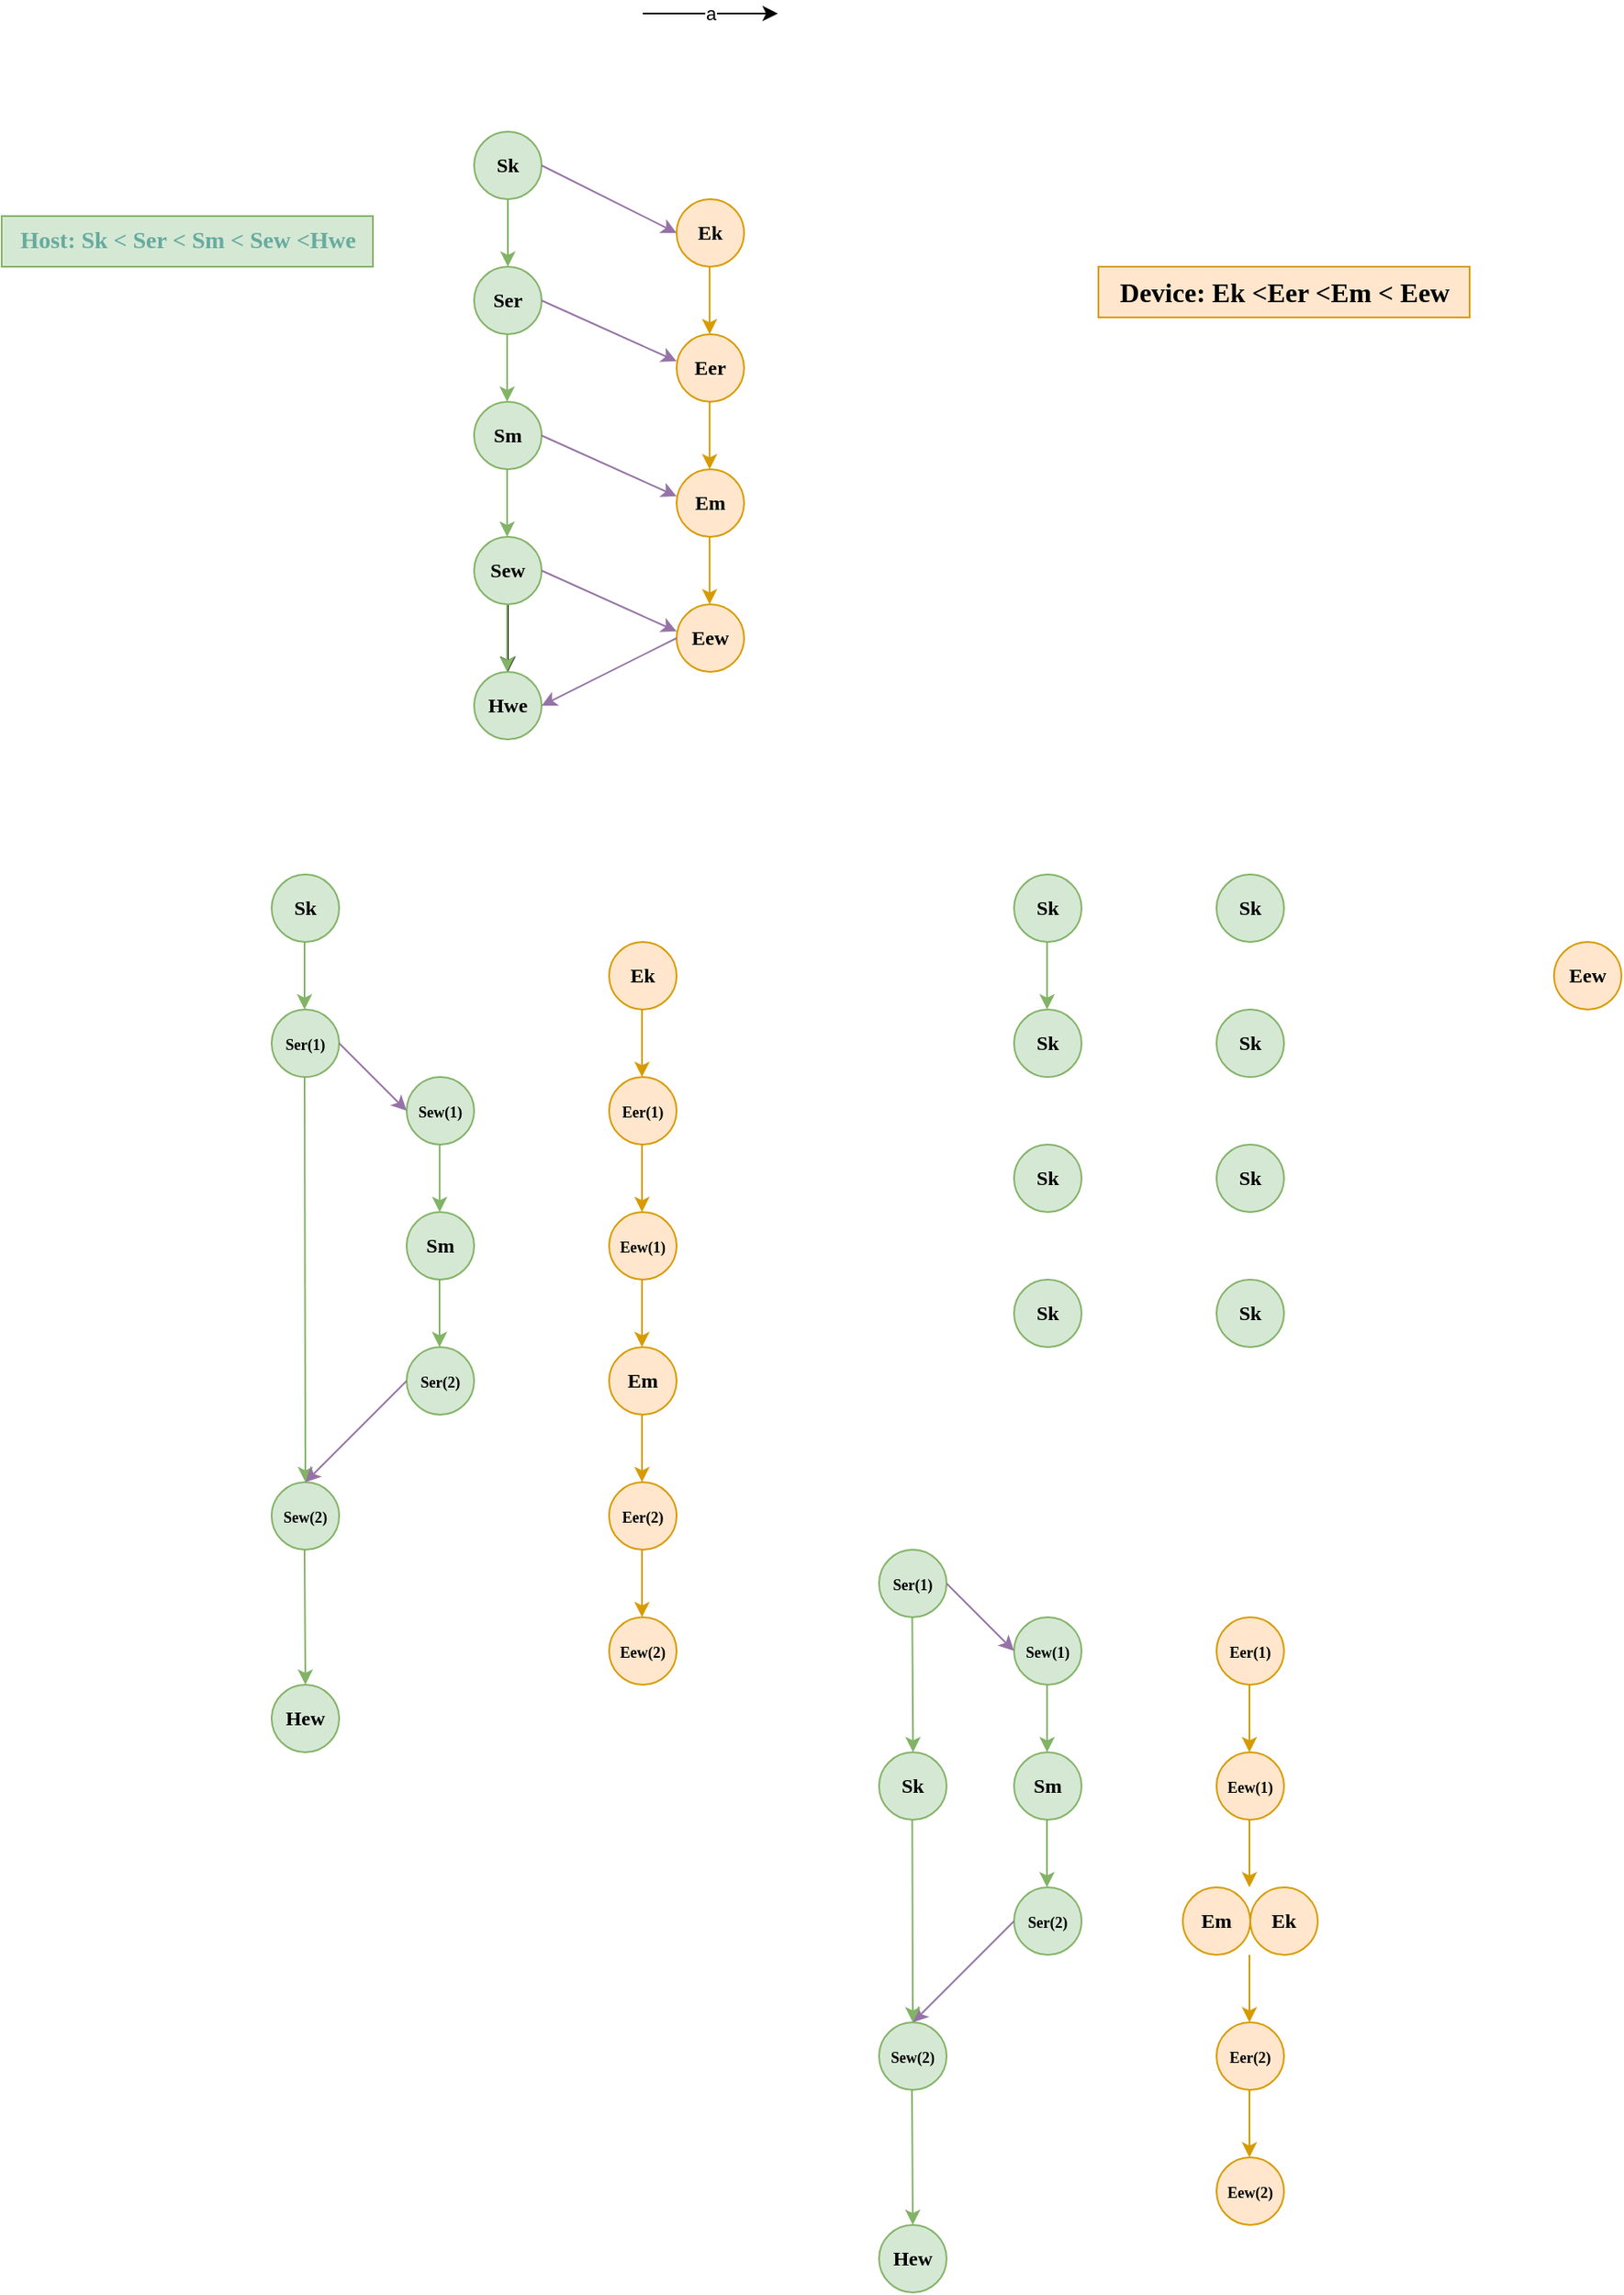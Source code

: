 <mxfile version="22.0.8" type="github">
  <diagram name="Page-1" id="NO5K5PXYTfTmIQMCAPjk">
    <mxGraphModel dx="1077" dy="602" grid="1" gridSize="10" guides="1" tooltips="1" connect="1" arrows="1" fold="1" page="1" pageScale="1" pageWidth="850" pageHeight="1100" math="0" shadow="0">
      <root>
        <mxCell id="0" />
        <mxCell id="1" parent="0" />
        <mxCell id="29IbvjfPDuAIs4MbvkhC-1" value="Sk" style="ellipse;whiteSpace=wrap;html=1;aspect=fixed;fillColor=#d5e8d4;strokeColor=#82b366;fontStyle=1;fontFamily=Verdana;" parent="1" vertex="1">
          <mxGeometry x="320" y="320" width="40" height="40" as="geometry" />
        </mxCell>
        <mxCell id="29IbvjfPDuAIs4MbvkhC-48" value="" style="edgeStyle=orthogonalEdgeStyle;rounded=0;orthogonalLoop=1;jettySize=auto;html=1;" parent="1" source="29IbvjfPDuAIs4MbvkhC-5" target="29IbvjfPDuAIs4MbvkhC-9" edge="1">
          <mxGeometry relative="1" as="geometry" />
        </mxCell>
        <mxCell id="29IbvjfPDuAIs4MbvkhC-5" value="Sew" style="ellipse;whiteSpace=wrap;html=1;aspect=fixed;fillColor=#d5e8d4;strokeColor=#82b366;fontStyle=1;fontFamily=Verdana;" parent="1" vertex="1">
          <mxGeometry x="320" y="560" width="40" height="40" as="geometry" />
        </mxCell>
        <mxCell id="29IbvjfPDuAIs4MbvkhC-6" value="Sm" style="ellipse;whiteSpace=wrap;html=1;aspect=fixed;fillColor=#d5e8d4;strokeColor=#82b366;fontStyle=1;fontFamily=Verdana;" parent="1" vertex="1">
          <mxGeometry x="320" y="480" width="40" height="40" as="geometry" />
        </mxCell>
        <mxCell id="29IbvjfPDuAIs4MbvkhC-7" value="Ser" style="ellipse;whiteSpace=wrap;html=1;aspect=fixed;fillColor=#d5e8d4;strokeColor=#82b366;fontStyle=1;fontFamily=Verdana;" parent="1" vertex="1">
          <mxGeometry x="320" y="400" width="40" height="40" as="geometry" />
        </mxCell>
        <mxCell id="29IbvjfPDuAIs4MbvkhC-8" value="Ek" style="ellipse;whiteSpace=wrap;html=1;aspect=fixed;fillColor=#ffe6cc;strokeColor=#d79b00;fontStyle=1;fontFamily=Verdana;" parent="1" vertex="1">
          <mxGeometry x="440" y="360" width="40" height="40" as="geometry" />
        </mxCell>
        <mxCell id="29IbvjfPDuAIs4MbvkhC-9" value="Hwe" style="ellipse;whiteSpace=wrap;html=1;aspect=fixed;fillColor=#d5e8d4;strokeColor=#82b366;fontStyle=1;fontFamily=Verdana;" parent="1" vertex="1">
          <mxGeometry x="320" y="640" width="40" height="40" as="geometry" />
        </mxCell>
        <mxCell id="29IbvjfPDuAIs4MbvkhC-10" value="Eew" style="ellipse;whiteSpace=wrap;html=1;aspect=fixed;fillColor=#ffe6cc;strokeColor=#d79b00;fontStyle=1;fontFamily=Verdana;" parent="1" vertex="1">
          <mxGeometry x="440" y="600" width="40" height="40" as="geometry" />
        </mxCell>
        <mxCell id="29IbvjfPDuAIs4MbvkhC-11" value="Em" style="ellipse;whiteSpace=wrap;html=1;aspect=fixed;fillColor=#ffe6cc;strokeColor=#d79b00;fontStyle=1;fontFamily=Verdana;" parent="1" vertex="1">
          <mxGeometry x="440" y="520" width="40" height="40" as="geometry" />
        </mxCell>
        <mxCell id="29IbvjfPDuAIs4MbvkhC-12" value="Eer" style="ellipse;whiteSpace=wrap;html=1;aspect=fixed;fillColor=#ffe6cc;strokeColor=#d79b00;fontStyle=1;fontFamily=Verdana;" parent="1" vertex="1">
          <mxGeometry x="440" y="440" width="40" height="40" as="geometry" />
        </mxCell>
        <mxCell id="29IbvjfPDuAIs4MbvkhC-17" value="" style="endArrow=classic;html=1;rounded=0;exitX=0.5;exitY=1;exitDx=0;exitDy=0;entryX=0.5;entryY=0;entryDx=0;entryDy=0;fillColor=#d5e8d4;strokeColor=#82b366;fontStyle=1;fontFamily=Verdana;fontColor=#5C61FF;" parent="1" source="29IbvjfPDuAIs4MbvkhC-1" target="29IbvjfPDuAIs4MbvkhC-7" edge="1">
          <mxGeometry width="50" height="50" relative="1" as="geometry">
            <mxPoint x="240" y="640" as="sourcePoint" />
            <mxPoint x="290" y="590" as="targetPoint" />
          </mxGeometry>
        </mxCell>
        <mxCell id="29IbvjfPDuAIs4MbvkhC-18" value="" style="endArrow=classic;html=1;rounded=0;exitX=0.5;exitY=1;exitDx=0;exitDy=0;entryX=0.5;entryY=0;entryDx=0;entryDy=0;fillColor=#d5e8d4;strokeColor=#82b366;fontStyle=1;fontFamily=Verdana;fontColor=#5C61FF;" parent="1" edge="1">
          <mxGeometry width="50" height="50" relative="1" as="geometry">
            <mxPoint x="339.58" y="440" as="sourcePoint" />
            <mxPoint x="339.58" y="480" as="targetPoint" />
          </mxGeometry>
        </mxCell>
        <mxCell id="29IbvjfPDuAIs4MbvkhC-19" value="" style="endArrow=classic;html=1;rounded=0;exitX=0.5;exitY=1;exitDx=0;exitDy=0;entryX=0.5;entryY=0;entryDx=0;entryDy=0;fillColor=#d5e8d4;strokeColor=#82b366;fontStyle=1;fontFamily=Verdana;fontColor=#5C61FF;" parent="1" edge="1">
          <mxGeometry width="50" height="50" relative="1" as="geometry">
            <mxPoint x="339.58" y="520" as="sourcePoint" />
            <mxPoint x="339.58" y="560" as="targetPoint" />
          </mxGeometry>
        </mxCell>
        <mxCell id="29IbvjfPDuAIs4MbvkhC-20" value="" style="endArrow=classic;html=1;rounded=0;exitX=0.5;exitY=1;exitDx=0;exitDy=0;entryX=0.5;entryY=0;entryDx=0;entryDy=0;fillColor=#d5e8d4;strokeColor=#82b366;fontStyle=1;fontFamily=Verdana;fontColor=#5C61FF;" parent="1" edge="1">
          <mxGeometry width="50" height="50" relative="1" as="geometry">
            <mxPoint x="339.58" y="600" as="sourcePoint" />
            <mxPoint x="339.58" y="640" as="targetPoint" />
          </mxGeometry>
        </mxCell>
        <mxCell id="29IbvjfPDuAIs4MbvkhC-21" value="" style="endArrow=classic;html=1;rounded=0;exitX=0.5;exitY=1;exitDx=0;exitDy=0;entryX=0.5;entryY=0;entryDx=0;entryDy=0;fillColor=#ffe6cc;strokeColor=#d79b00;fontStyle=1;fontFamily=Verdana;fontColor=#5C61FF;" parent="1" edge="1">
          <mxGeometry width="50" height="50" relative="1" as="geometry">
            <mxPoint x="459.58" y="400" as="sourcePoint" />
            <mxPoint x="459.58" y="440" as="targetPoint" />
          </mxGeometry>
        </mxCell>
        <mxCell id="29IbvjfPDuAIs4MbvkhC-22" value="" style="endArrow=classic;html=1;rounded=0;exitX=0.5;exitY=1;exitDx=0;exitDy=0;entryX=0.5;entryY=0;entryDx=0;entryDy=0;fillColor=#ffe6cc;strokeColor=#d79b00;fontStyle=1;fontFamily=Verdana;fontColor=#5C61FF;" parent="1" edge="1">
          <mxGeometry width="50" height="50" relative="1" as="geometry">
            <mxPoint x="459.58" y="480" as="sourcePoint" />
            <mxPoint x="459.58" y="520" as="targetPoint" />
          </mxGeometry>
        </mxCell>
        <mxCell id="29IbvjfPDuAIs4MbvkhC-23" value="" style="endArrow=classic;html=1;rounded=0;exitX=0.5;exitY=1;exitDx=0;exitDy=0;entryX=0.5;entryY=0;entryDx=0;entryDy=0;fillColor=#ffe6cc;strokeColor=#d79b00;fontStyle=1;fontFamily=Verdana;fontColor=#5C61FF;" parent="1" edge="1">
          <mxGeometry width="50" height="50" relative="1" as="geometry">
            <mxPoint x="459.58" y="560" as="sourcePoint" />
            <mxPoint x="459.58" y="600" as="targetPoint" />
          </mxGeometry>
        </mxCell>
        <mxCell id="29IbvjfPDuAIs4MbvkhC-27" value="" style="endArrow=classic;html=1;rounded=0;exitX=1;exitY=0.5;exitDx=0;exitDy=0;entryX=0;entryY=0.5;entryDx=0;entryDy=0;fillColor=#e1d5e7;strokeColor=#9673A6;" parent="1" source="29IbvjfPDuAIs4MbvkhC-1" target="29IbvjfPDuAIs4MbvkhC-8" edge="1">
          <mxGeometry width="50" height="50" relative="1" as="geometry">
            <mxPoint x="240" y="640" as="sourcePoint" />
            <mxPoint x="290" y="590" as="targetPoint" />
          </mxGeometry>
        </mxCell>
        <mxCell id="29IbvjfPDuAIs4MbvkhC-28" value="" style="endArrow=classic;html=1;rounded=0;exitX=1;exitY=0.5;exitDx=0;exitDy=0;entryX=0;entryY=0.5;entryDx=0;entryDy=0;fillColor=#e1d5e7;strokeColor=#9673A6;" parent="1" source="29IbvjfPDuAIs4MbvkhC-7" edge="1">
          <mxGeometry width="50" height="50" relative="1" as="geometry">
            <mxPoint x="354" y="430" as="sourcePoint" />
            <mxPoint x="440" y="456" as="targetPoint" />
          </mxGeometry>
        </mxCell>
        <mxCell id="29IbvjfPDuAIs4MbvkhC-29" value="" style="endArrow=classic;html=1;rounded=0;exitX=1;exitY=0.5;exitDx=0;exitDy=0;entryX=0;entryY=0.5;entryDx=0;entryDy=0;fillColor=#e1d5e7;strokeColor=#9673A6;" parent="1" edge="1">
          <mxGeometry width="50" height="50" relative="1" as="geometry">
            <mxPoint x="360" y="500" as="sourcePoint" />
            <mxPoint x="440" y="536" as="targetPoint" />
          </mxGeometry>
        </mxCell>
        <mxCell id="29IbvjfPDuAIs4MbvkhC-30" value="" style="endArrow=classic;html=1;rounded=0;exitX=1;exitY=0.5;exitDx=0;exitDy=0;entryX=0;entryY=0.5;entryDx=0;entryDy=0;fillColor=#e1d5e7;strokeColor=#9673A6;" parent="1" edge="1">
          <mxGeometry width="50" height="50" relative="1" as="geometry">
            <mxPoint x="360" y="580" as="sourcePoint" />
            <mxPoint x="440" y="616" as="targetPoint" />
          </mxGeometry>
        </mxCell>
        <mxCell id="29IbvjfPDuAIs4MbvkhC-32" value="" style="endArrow=classic;html=1;rounded=0;exitX=0;exitY=0.5;exitDx=0;exitDy=0;entryX=1;entryY=0.5;entryDx=0;entryDy=0;fillColor=#e1d5e7;strokeColor=#9673A6;" parent="1" source="29IbvjfPDuAIs4MbvkhC-10" target="29IbvjfPDuAIs4MbvkhC-9" edge="1">
          <mxGeometry width="50" height="50" relative="1" as="geometry">
            <mxPoint x="370" y="590" as="sourcePoint" />
            <mxPoint x="450" y="626" as="targetPoint" />
          </mxGeometry>
        </mxCell>
        <mxCell id="29IbvjfPDuAIs4MbvkhC-33" value="&lt;b&gt;&lt;font face=&quot;Verdana&quot;&gt;&lt;font color=&quot;#67ab9f&quot; style=&quot;font-size: 14px;&quot;&gt;Host: Sk &amp;lt; Ser &amp;lt; Sm &amp;lt; Sew &amp;lt;Hwe&lt;/font&gt;&lt;br&gt;&lt;/font&gt;&lt;/b&gt;" style="text;html=1;align=center;verticalAlign=middle;resizable=0;points=[];autosize=1;strokeColor=#82b366;fillColor=#d5e8d4;" parent="1" vertex="1">
          <mxGeometry x="40" y="370" width="220" height="30" as="geometry" />
        </mxCell>
        <mxCell id="29IbvjfPDuAIs4MbvkhC-34" value="&lt;font face=&quot;Georgia&quot; style=&quot;font-size: 16px;&quot;&gt;Device: Ek &amp;lt;Eer &amp;lt;Em &amp;lt; Eew&lt;/font&gt;" style="text;html=1;align=center;verticalAlign=middle;resizable=0;points=[];autosize=1;strokeColor=#d79b00;fillColor=#ffe6cc;fontStyle=1" parent="1" vertex="1">
          <mxGeometry x="690" y="400" width="220" height="30" as="geometry" />
        </mxCell>
        <mxCell id="29IbvjfPDuAIs4MbvkhC-41" value="Sm" style="ellipse;whiteSpace=wrap;html=1;aspect=fixed;fillColor=#d5e8d4;strokeColor=#82b366;fontStyle=1;fontFamily=Verdana;" parent="1" vertex="1">
          <mxGeometry x="280" y="960" width="40" height="40" as="geometry" />
        </mxCell>
        <mxCell id="29IbvjfPDuAIs4MbvkhC-42" value="Sk" style="ellipse;whiteSpace=wrap;html=1;aspect=fixed;fillColor=#d5e8d4;strokeColor=#82b366;fontStyle=1;fontFamily=Verdana;" parent="1" vertex="1">
          <mxGeometry x="200" y="760" width="40" height="40" as="geometry" />
        </mxCell>
        <mxCell id="29IbvjfPDuAIs4MbvkhC-45" value="&lt;font style=&quot;font-size: 9px;&quot;&gt;Sew(1)&lt;/font&gt;" style="ellipse;whiteSpace=wrap;html=1;aspect=fixed;fillColor=#d5e8d4;strokeColor=#82b366;fontStyle=1;fontFamily=Verdana;" parent="1" vertex="1">
          <mxGeometry x="280" y="880" width="40" height="40" as="geometry" />
        </mxCell>
        <mxCell id="29IbvjfPDuAIs4MbvkhC-46" value="&lt;font style=&quot;font-size: 9px;&quot;&gt;Sew(2)&lt;/font&gt;" style="ellipse;whiteSpace=wrap;html=1;aspect=fixed;fillColor=#d5e8d4;strokeColor=#82b366;fontStyle=1;fontFamily=Verdana;" parent="1" vertex="1">
          <mxGeometry x="200" y="1120" width="40" height="40" as="geometry" />
        </mxCell>
        <mxCell id="29IbvjfPDuAIs4MbvkhC-47" value="Hew" style="ellipse;whiteSpace=wrap;html=1;aspect=fixed;fillColor=#d5e8d4;strokeColor=#82b366;fontStyle=1;fontFamily=Verdana;" parent="1" vertex="1">
          <mxGeometry x="200" y="1240" width="40" height="40" as="geometry" />
        </mxCell>
        <mxCell id="29IbvjfPDuAIs4MbvkhC-50" value="" style="endArrow=classic;html=1;rounded=0;exitX=0.5;exitY=1;exitDx=0;exitDy=0;entryX=0.5;entryY=0;entryDx=0;entryDy=0;fillColor=#d5e8d4;strokeColor=#82b366;fontStyle=1;fontFamily=Verdana;fontColor=#5C61FF;" parent="1" edge="1" target="29IbvjfPDuAIs4MbvkhC-46">
          <mxGeometry width="50" height="50" relative="1" as="geometry">
            <mxPoint x="219.5" y="870" as="sourcePoint" />
            <mxPoint x="219.5" y="910" as="targetPoint" />
          </mxGeometry>
        </mxCell>
        <mxCell id="29IbvjfPDuAIs4MbvkhC-51" value="" style="endArrow=classic;html=1;rounded=0;exitX=0.5;exitY=1;exitDx=0;exitDy=0;entryX=0.5;entryY=0;entryDx=0;entryDy=0;fillColor=#d5e8d4;strokeColor=#82b366;fontStyle=1;fontFamily=Verdana;fontColor=#5C61FF;" parent="1" edge="1">
          <mxGeometry width="50" height="50" relative="1" as="geometry">
            <mxPoint x="299.58" y="920" as="sourcePoint" />
            <mxPoint x="299.58" y="960" as="targetPoint" />
          </mxGeometry>
        </mxCell>
        <mxCell id="29IbvjfPDuAIs4MbvkhC-57" value="&lt;font style=&quot;font-size: 9px;&quot;&gt;Eew(2)&lt;/font&gt;" style="ellipse;whiteSpace=wrap;html=1;aspect=fixed;fillColor=#ffe6cc;strokeColor=#d79b00;fontStyle=1;fontFamily=Verdana;" parent="1" vertex="1">
          <mxGeometry x="400" y="1200" width="40" height="40" as="geometry" />
        </mxCell>
        <mxCell id="29IbvjfPDuAIs4MbvkhC-58" value="&lt;font style=&quot;font-size: 9px;&quot;&gt;Eer(2)&lt;/font&gt;" style="ellipse;whiteSpace=wrap;html=1;aspect=fixed;fillColor=#ffe6cc;strokeColor=#d79b00;fontStyle=1;fontFamily=Verdana;" parent="1" vertex="1">
          <mxGeometry x="400" y="1120" width="40" height="40" as="geometry" />
        </mxCell>
        <mxCell id="29IbvjfPDuAIs4MbvkhC-59" value="Em" style="ellipse;whiteSpace=wrap;html=1;aspect=fixed;fillColor=#ffe6cc;strokeColor=#d79b00;fontStyle=1;fontFamily=Verdana;" parent="1" vertex="1">
          <mxGeometry x="400" y="1040" width="40" height="40" as="geometry" />
        </mxCell>
        <mxCell id="29IbvjfPDuAIs4MbvkhC-60" value="&lt;font style=&quot;font-size: 9px;&quot;&gt;Eew(1)&lt;/font&gt;" style="ellipse;whiteSpace=wrap;html=1;aspect=fixed;fillColor=#ffe6cc;strokeColor=#d79b00;fontStyle=1;fontFamily=Verdana;" parent="1" vertex="1">
          <mxGeometry x="400" y="960" width="40" height="40" as="geometry" />
        </mxCell>
        <mxCell id="29IbvjfPDuAIs4MbvkhC-74" value="Sk" style="ellipse;whiteSpace=wrap;html=1;aspect=fixed;fillColor=#d5e8d4;strokeColor=#82b366;fontStyle=1;fontFamily=Verdana;" parent="1" vertex="1">
          <mxGeometry x="640" y="760" width="40" height="40" as="geometry" />
        </mxCell>
        <mxCell id="29IbvjfPDuAIs4MbvkhC-75" value="Sk" style="ellipse;whiteSpace=wrap;html=1;aspect=fixed;fillColor=#d5e8d4;strokeColor=#82b366;fontStyle=1;fontFamily=Verdana;" parent="1" vertex="1">
          <mxGeometry x="640" y="840" width="40" height="40" as="geometry" />
        </mxCell>
        <mxCell id="29IbvjfPDuAIs4MbvkhC-76" value="" style="endArrow=classic;html=1;rounded=0;exitX=0.5;exitY=1;exitDx=0;exitDy=0;entryX=0.5;entryY=0;entryDx=0;entryDy=0;fillColor=#d5e8d4;strokeColor=#82b366;fontStyle=1;fontFamily=Verdana;fontColor=#5C61FF;" parent="1" edge="1">
          <mxGeometry width="50" height="50" relative="1" as="geometry">
            <mxPoint x="659.58" y="800" as="sourcePoint" />
            <mxPoint x="659.58" y="840" as="targetPoint" />
          </mxGeometry>
        </mxCell>
        <mxCell id="29IbvjfPDuAIs4MbvkhC-77" value="Sk" style="ellipse;whiteSpace=wrap;html=1;aspect=fixed;fillColor=#d5e8d4;strokeColor=#82b366;fontStyle=1;fontFamily=Verdana;" parent="1" vertex="1">
          <mxGeometry x="760" y="840" width="40" height="40" as="geometry" />
        </mxCell>
        <mxCell id="29IbvjfPDuAIs4MbvkhC-78" value="Sk" style="ellipse;whiteSpace=wrap;html=1;aspect=fixed;fillColor=#d5e8d4;strokeColor=#82b366;fontStyle=1;fontFamily=Verdana;" parent="1" vertex="1">
          <mxGeometry x="760" y="760" width="40" height="40" as="geometry" />
        </mxCell>
        <mxCell id="29IbvjfPDuAIs4MbvkhC-79" value="Sk" style="ellipse;whiteSpace=wrap;html=1;aspect=fixed;fillColor=#d5e8d4;strokeColor=#82b366;fontStyle=1;fontFamily=Verdana;" parent="1" vertex="1">
          <mxGeometry x="640" y="1000" width="40" height="40" as="geometry" />
        </mxCell>
        <mxCell id="29IbvjfPDuAIs4MbvkhC-80" value="Sk" style="ellipse;whiteSpace=wrap;html=1;aspect=fixed;fillColor=#d5e8d4;strokeColor=#82b366;fontStyle=1;fontFamily=Verdana;" parent="1" vertex="1">
          <mxGeometry x="640" y="920" width="40" height="40" as="geometry" />
        </mxCell>
        <mxCell id="29IbvjfPDuAIs4MbvkhC-81" value="Sk" style="ellipse;whiteSpace=wrap;html=1;aspect=fixed;fillColor=#d5e8d4;strokeColor=#82b366;fontStyle=1;fontFamily=Verdana;" parent="1" vertex="1">
          <mxGeometry x="760" y="1000" width="40" height="40" as="geometry" />
        </mxCell>
        <mxCell id="29IbvjfPDuAIs4MbvkhC-82" value="Sk" style="ellipse;whiteSpace=wrap;html=1;aspect=fixed;fillColor=#d5e8d4;strokeColor=#82b366;fontStyle=1;fontFamily=Verdana;" parent="1" vertex="1">
          <mxGeometry x="760" y="920" width="40" height="40" as="geometry" />
        </mxCell>
        <mxCell id="29IbvjfPDuAIs4MbvkhC-83" value="Eew" style="ellipse;whiteSpace=wrap;html=1;aspect=fixed;fillColor=#ffe6cc;strokeColor=#d79b00;fontStyle=1;fontFamily=Verdana;" parent="1" vertex="1">
          <mxGeometry x="960" y="800" width="40" height="40" as="geometry" />
        </mxCell>
        <mxCell id="ITOHbEJTV2kGXcFrUKWD-1" value="a" style="edgeStyle=none;orthogonalLoop=1;jettySize=auto;html=1;rounded=0;" edge="1" parent="1">
          <mxGeometry width="80" relative="1" as="geometry">
            <mxPoint x="420" y="250" as="sourcePoint" />
            <mxPoint x="500" y="250" as="targetPoint" />
            <Array as="points" />
          </mxGeometry>
        </mxCell>
        <mxCell id="ITOHbEJTV2kGXcFrUKWD-2" value="&lt;font style=&quot;font-size: 9px;&quot;&gt;Ser(1)&lt;/font&gt;" style="ellipse;whiteSpace=wrap;html=1;aspect=fixed;fillColor=#d5e8d4;strokeColor=#82b366;fontStyle=1;fontFamily=Verdana;" vertex="1" parent="1">
          <mxGeometry x="200" y="840" width="40" height="40" as="geometry" />
        </mxCell>
        <mxCell id="ITOHbEJTV2kGXcFrUKWD-3" value="&lt;font style=&quot;font-size: 9px;&quot;&gt;Ser(2)&lt;/font&gt;" style="ellipse;whiteSpace=wrap;html=1;aspect=fixed;fillColor=#d5e8d4;strokeColor=#82b366;fontStyle=1;fontFamily=Verdana;" vertex="1" parent="1">
          <mxGeometry x="280" y="1040" width="40" height="40" as="geometry" />
        </mxCell>
        <mxCell id="ITOHbEJTV2kGXcFrUKWD-4" value="" style="endArrow=classic;html=1;rounded=0;exitX=0.5;exitY=1;exitDx=0;exitDy=0;entryX=0.5;entryY=0;entryDx=0;entryDy=0;fillColor=#d5e8d4;strokeColor=#82b366;fontStyle=1;fontFamily=Verdana;fontColor=#5C61FF;" edge="1" parent="1">
          <mxGeometry width="50" height="50" relative="1" as="geometry">
            <mxPoint x="219.5" y="800" as="sourcePoint" />
            <mxPoint x="219.5" y="840" as="targetPoint" />
          </mxGeometry>
        </mxCell>
        <mxCell id="ITOHbEJTV2kGXcFrUKWD-7" value="" style="endArrow=classic;html=1;rounded=0;exitX=0.5;exitY=1;exitDx=0;exitDy=0;entryX=0.5;entryY=0;entryDx=0;entryDy=0;fillColor=#d5e8d4;strokeColor=#82b366;fontStyle=1;fontFamily=Verdana;fontColor=#5C61FF;" edge="1" parent="1" target="29IbvjfPDuAIs4MbvkhC-47">
          <mxGeometry width="50" height="50" relative="1" as="geometry">
            <mxPoint x="219.5" y="1160" as="sourcePoint" />
            <mxPoint x="219.5" y="1200" as="targetPoint" />
          </mxGeometry>
        </mxCell>
        <mxCell id="ITOHbEJTV2kGXcFrUKWD-8" value="" style="endArrow=classic;html=1;rounded=0;exitX=0.5;exitY=1;exitDx=0;exitDy=0;entryX=0.5;entryY=0;entryDx=0;entryDy=0;fillColor=#d5e8d4;strokeColor=#82b366;fontStyle=1;fontFamily=Verdana;fontColor=#5C61FF;" edge="1" parent="1">
          <mxGeometry width="50" height="50" relative="1" as="geometry">
            <mxPoint x="299.5" y="1000" as="sourcePoint" />
            <mxPoint x="299.5" y="1040" as="targetPoint" />
          </mxGeometry>
        </mxCell>
        <mxCell id="ITOHbEJTV2kGXcFrUKWD-9" value="&lt;font style=&quot;font-size: 9px;&quot;&gt;Eer(1)&lt;/font&gt;" style="ellipse;whiteSpace=wrap;html=1;aspect=fixed;fillColor=#ffe6cc;strokeColor=#d79b00;fontStyle=1;fontFamily=Verdana;" vertex="1" parent="1">
          <mxGeometry x="400" y="880" width="40" height="40" as="geometry" />
        </mxCell>
        <mxCell id="ITOHbEJTV2kGXcFrUKWD-10" value="Ek" style="ellipse;whiteSpace=wrap;html=1;aspect=fixed;fillColor=#ffe6cc;strokeColor=#d79b00;fontStyle=1;fontFamily=Verdana;" vertex="1" parent="1">
          <mxGeometry x="400" y="800" width="40" height="40" as="geometry" />
        </mxCell>
        <mxCell id="ITOHbEJTV2kGXcFrUKWD-11" value="" style="endArrow=classic;html=1;rounded=0;exitX=1;exitY=0.5;exitDx=0;exitDy=0;entryX=0;entryY=0.5;entryDx=0;entryDy=0;fillColor=#e1d5e7;strokeColor=#9673A6;" edge="1" parent="1" target="29IbvjfPDuAIs4MbvkhC-45">
          <mxGeometry width="50" height="50" relative="1" as="geometry">
            <mxPoint x="240" y="860" as="sourcePoint" />
            <mxPoint x="320" y="896" as="targetPoint" />
          </mxGeometry>
        </mxCell>
        <mxCell id="ITOHbEJTV2kGXcFrUKWD-13" value="" style="endArrow=classic;html=1;rounded=0;exitX=0;exitY=0.5;exitDx=0;exitDy=0;entryX=0.5;entryY=0;entryDx=0;entryDy=0;fillColor=#e1d5e7;strokeColor=#9673A6;" edge="1" parent="1" source="ITOHbEJTV2kGXcFrUKWD-3" target="29IbvjfPDuAIs4MbvkhC-46">
          <mxGeometry width="50" height="50" relative="1" as="geometry">
            <mxPoint x="280" y="1080" as="sourcePoint" />
            <mxPoint x="320" y="1120" as="targetPoint" />
          </mxGeometry>
        </mxCell>
        <mxCell id="ITOHbEJTV2kGXcFrUKWD-14" value="" style="endArrow=classic;html=1;rounded=0;exitX=0.5;exitY=1;exitDx=0;exitDy=0;entryX=0.5;entryY=0;entryDx=0;entryDy=0;fillColor=#ffe6cc;strokeColor=#d79b00;fontStyle=1;fontFamily=Verdana;fontColor=#5C61FF;" edge="1" parent="1">
          <mxGeometry width="50" height="50" relative="1" as="geometry">
            <mxPoint x="419.5" y="840" as="sourcePoint" />
            <mxPoint x="419.5" y="880" as="targetPoint" />
          </mxGeometry>
        </mxCell>
        <mxCell id="ITOHbEJTV2kGXcFrUKWD-15" value="" style="endArrow=classic;html=1;rounded=0;exitX=0.5;exitY=1;exitDx=0;exitDy=0;entryX=0.5;entryY=0;entryDx=0;entryDy=0;fillColor=#ffe6cc;strokeColor=#d79b00;fontStyle=1;fontFamily=Verdana;fontColor=#5C61FF;" edge="1" parent="1">
          <mxGeometry width="50" height="50" relative="1" as="geometry">
            <mxPoint x="419.5" y="920" as="sourcePoint" />
            <mxPoint x="419.5" y="960" as="targetPoint" />
          </mxGeometry>
        </mxCell>
        <mxCell id="ITOHbEJTV2kGXcFrUKWD-16" value="" style="endArrow=classic;html=1;rounded=0;exitX=0.5;exitY=1;exitDx=0;exitDy=0;entryX=0.5;entryY=0;entryDx=0;entryDy=0;fillColor=#ffe6cc;strokeColor=#d79b00;fontStyle=1;fontFamily=Verdana;fontColor=#5C61FF;" edge="1" parent="1">
          <mxGeometry width="50" height="50" relative="1" as="geometry">
            <mxPoint x="419.5" y="1000" as="sourcePoint" />
            <mxPoint x="419.5" y="1040" as="targetPoint" />
          </mxGeometry>
        </mxCell>
        <mxCell id="ITOHbEJTV2kGXcFrUKWD-17" value="" style="endArrow=classic;html=1;rounded=0;exitX=0.5;exitY=1;exitDx=0;exitDy=0;entryX=0.5;entryY=0;entryDx=0;entryDy=0;fillColor=#ffe6cc;strokeColor=#d79b00;fontStyle=1;fontFamily=Verdana;fontColor=#5C61FF;" edge="1" parent="1">
          <mxGeometry width="50" height="50" relative="1" as="geometry">
            <mxPoint x="419.5" y="1080" as="sourcePoint" />
            <mxPoint x="419.5" y="1120" as="targetPoint" />
          </mxGeometry>
        </mxCell>
        <mxCell id="ITOHbEJTV2kGXcFrUKWD-18" value="" style="endArrow=classic;html=1;rounded=0;exitX=0.5;exitY=1;exitDx=0;exitDy=0;entryX=0.5;entryY=0;entryDx=0;entryDy=0;fillColor=#ffe6cc;strokeColor=#d79b00;fontStyle=1;fontFamily=Verdana;fontColor=#5C61FF;" edge="1" parent="1">
          <mxGeometry width="50" height="50" relative="1" as="geometry">
            <mxPoint x="419.5" y="1160" as="sourcePoint" />
            <mxPoint x="419.5" y="1200" as="targetPoint" />
          </mxGeometry>
        </mxCell>
        <mxCell id="ITOHbEJTV2kGXcFrUKWD-19" value="Sm" style="ellipse;whiteSpace=wrap;html=1;aspect=fixed;fillColor=#d5e8d4;strokeColor=#82b366;fontStyle=1;fontFamily=Verdana;" vertex="1" parent="1">
          <mxGeometry x="640" y="1280" width="40" height="40" as="geometry" />
        </mxCell>
        <mxCell id="ITOHbEJTV2kGXcFrUKWD-21" value="&lt;font style=&quot;font-size: 9px;&quot;&gt;Sew(1)&lt;/font&gt;" style="ellipse;whiteSpace=wrap;html=1;aspect=fixed;fillColor=#d5e8d4;strokeColor=#82b366;fontStyle=1;fontFamily=Verdana;" vertex="1" parent="1">
          <mxGeometry x="640" y="1200" width="40" height="40" as="geometry" />
        </mxCell>
        <mxCell id="ITOHbEJTV2kGXcFrUKWD-22" value="&lt;font style=&quot;font-size: 9px;&quot;&gt;Sew(2)&lt;/font&gt;" style="ellipse;whiteSpace=wrap;html=1;aspect=fixed;fillColor=#d5e8d4;strokeColor=#82b366;fontStyle=1;fontFamily=Verdana;" vertex="1" parent="1">
          <mxGeometry x="560" y="1440" width="40" height="40" as="geometry" />
        </mxCell>
        <mxCell id="ITOHbEJTV2kGXcFrUKWD-24" value="" style="endArrow=classic;html=1;rounded=0;exitX=0.5;exitY=1;exitDx=0;exitDy=0;entryX=0.5;entryY=0;entryDx=0;entryDy=0;fillColor=#d5e8d4;strokeColor=#82b366;fontStyle=1;fontFamily=Verdana;fontColor=#5C61FF;" edge="1" parent="1">
          <mxGeometry width="50" height="50" relative="1" as="geometry">
            <mxPoint x="659.58" y="1240" as="sourcePoint" />
            <mxPoint x="659.58" y="1280" as="targetPoint" />
          </mxGeometry>
        </mxCell>
        <mxCell id="ITOHbEJTV2kGXcFrUKWD-25" value="&lt;font style=&quot;font-size: 9px;&quot;&gt;Eew(2)&lt;/font&gt;" style="ellipse;whiteSpace=wrap;html=1;aspect=fixed;fillColor=#ffe6cc;strokeColor=#d79b00;fontStyle=1;fontFamily=Verdana;" vertex="1" parent="1">
          <mxGeometry x="760" y="1520" width="40" height="40" as="geometry" />
        </mxCell>
        <mxCell id="ITOHbEJTV2kGXcFrUKWD-26" value="&lt;font style=&quot;font-size: 9px;&quot;&gt;Eer(2)&lt;/font&gt;" style="ellipse;whiteSpace=wrap;html=1;aspect=fixed;fillColor=#ffe6cc;strokeColor=#d79b00;fontStyle=1;fontFamily=Verdana;" vertex="1" parent="1">
          <mxGeometry x="760" y="1440" width="40" height="40" as="geometry" />
        </mxCell>
        <mxCell id="ITOHbEJTV2kGXcFrUKWD-27" value="Em" style="ellipse;whiteSpace=wrap;html=1;aspect=fixed;fillColor=#ffe6cc;strokeColor=#d79b00;fontStyle=1;fontFamily=Verdana;" vertex="1" parent="1">
          <mxGeometry x="740" y="1360" width="40" height="40" as="geometry" />
        </mxCell>
        <mxCell id="ITOHbEJTV2kGXcFrUKWD-28" value="&lt;font style=&quot;font-size: 9px;&quot;&gt;Eew(1)&lt;/font&gt;" style="ellipse;whiteSpace=wrap;html=1;aspect=fixed;fillColor=#ffe6cc;strokeColor=#d79b00;fontStyle=1;fontFamily=Verdana;" vertex="1" parent="1">
          <mxGeometry x="760" y="1280" width="40" height="40" as="geometry" />
        </mxCell>
        <mxCell id="ITOHbEJTV2kGXcFrUKWD-29" value="&lt;font style=&quot;font-size: 9px;&quot;&gt;Ser(1)&lt;/font&gt;" style="ellipse;whiteSpace=wrap;html=1;aspect=fixed;fillColor=#d5e8d4;strokeColor=#82b366;fontStyle=1;fontFamily=Verdana;" vertex="1" parent="1">
          <mxGeometry x="560" y="1160" width="40" height="40" as="geometry" />
        </mxCell>
        <mxCell id="ITOHbEJTV2kGXcFrUKWD-30" value="&lt;font style=&quot;font-size: 9px;&quot;&gt;Ser(2)&lt;/font&gt;" style="ellipse;whiteSpace=wrap;html=1;aspect=fixed;fillColor=#d5e8d4;strokeColor=#82b366;fontStyle=1;fontFamily=Verdana;" vertex="1" parent="1">
          <mxGeometry x="640" y="1360" width="40" height="40" as="geometry" />
        </mxCell>
        <mxCell id="ITOHbEJTV2kGXcFrUKWD-32" value="" style="endArrow=classic;html=1;rounded=0;exitX=0.5;exitY=1;exitDx=0;exitDy=0;entryX=0.5;entryY=0;entryDx=0;entryDy=0;fillColor=#d5e8d4;strokeColor=#82b366;fontStyle=1;fontFamily=Verdana;fontColor=#5C61FF;" edge="1" parent="1">
          <mxGeometry width="50" height="50" relative="1" as="geometry">
            <mxPoint x="579.5" y="1480" as="sourcePoint" />
            <mxPoint x="580" y="1560" as="targetPoint" />
          </mxGeometry>
        </mxCell>
        <mxCell id="ITOHbEJTV2kGXcFrUKWD-33" value="" style="endArrow=classic;html=1;rounded=0;exitX=0.5;exitY=1;exitDx=0;exitDy=0;entryX=0.5;entryY=0;entryDx=0;entryDy=0;fillColor=#d5e8d4;strokeColor=#82b366;fontStyle=1;fontFamily=Verdana;fontColor=#5C61FF;" edge="1" parent="1">
          <mxGeometry width="50" height="50" relative="1" as="geometry">
            <mxPoint x="659.5" y="1320" as="sourcePoint" />
            <mxPoint x="659.5" y="1360" as="targetPoint" />
          </mxGeometry>
        </mxCell>
        <mxCell id="ITOHbEJTV2kGXcFrUKWD-34" value="&lt;font style=&quot;font-size: 9px;&quot;&gt;Eer(1)&lt;/font&gt;" style="ellipse;whiteSpace=wrap;html=1;aspect=fixed;fillColor=#ffe6cc;strokeColor=#d79b00;fontStyle=1;fontFamily=Verdana;" vertex="1" parent="1">
          <mxGeometry x="760" y="1200" width="40" height="40" as="geometry" />
        </mxCell>
        <mxCell id="ITOHbEJTV2kGXcFrUKWD-36" value="" style="endArrow=classic;html=1;rounded=0;exitX=1;exitY=0.5;exitDx=0;exitDy=0;entryX=0;entryY=0.5;entryDx=0;entryDy=0;fillColor=#e1d5e7;strokeColor=#9673A6;" edge="1" parent="1" target="ITOHbEJTV2kGXcFrUKWD-21">
          <mxGeometry width="50" height="50" relative="1" as="geometry">
            <mxPoint x="600" y="1180" as="sourcePoint" />
            <mxPoint x="680" y="1216" as="targetPoint" />
          </mxGeometry>
        </mxCell>
        <mxCell id="ITOHbEJTV2kGXcFrUKWD-37" value="" style="endArrow=classic;html=1;rounded=0;exitX=0;exitY=0.5;exitDx=0;exitDy=0;entryX=0.5;entryY=0;entryDx=0;entryDy=0;fillColor=#e1d5e7;strokeColor=#9673A6;" edge="1" parent="1" source="ITOHbEJTV2kGXcFrUKWD-30" target="ITOHbEJTV2kGXcFrUKWD-22">
          <mxGeometry width="50" height="50" relative="1" as="geometry">
            <mxPoint x="640" y="1400" as="sourcePoint" />
            <mxPoint x="680" y="1440" as="targetPoint" />
          </mxGeometry>
        </mxCell>
        <mxCell id="ITOHbEJTV2kGXcFrUKWD-39" value="" style="endArrow=classic;html=1;rounded=0;exitX=0.5;exitY=1;exitDx=0;exitDy=0;entryX=0.5;entryY=0;entryDx=0;entryDy=0;fillColor=#ffe6cc;strokeColor=#d79b00;fontStyle=1;fontFamily=Verdana;fontColor=#5C61FF;" edge="1" parent="1">
          <mxGeometry width="50" height="50" relative="1" as="geometry">
            <mxPoint x="779.5" y="1240" as="sourcePoint" />
            <mxPoint x="779.5" y="1280" as="targetPoint" />
          </mxGeometry>
        </mxCell>
        <mxCell id="ITOHbEJTV2kGXcFrUKWD-40" value="" style="endArrow=classic;html=1;rounded=0;exitX=0.5;exitY=1;exitDx=0;exitDy=0;entryX=0.5;entryY=0;entryDx=0;entryDy=0;fillColor=#ffe6cc;strokeColor=#d79b00;fontStyle=1;fontFamily=Verdana;fontColor=#5C61FF;" edge="1" parent="1">
          <mxGeometry width="50" height="50" relative="1" as="geometry">
            <mxPoint x="779.5" y="1320" as="sourcePoint" />
            <mxPoint x="779.5" y="1360" as="targetPoint" />
          </mxGeometry>
        </mxCell>
        <mxCell id="ITOHbEJTV2kGXcFrUKWD-41" value="" style="endArrow=classic;html=1;rounded=0;exitX=0.5;exitY=1;exitDx=0;exitDy=0;entryX=0.5;entryY=0;entryDx=0;entryDy=0;fillColor=#ffe6cc;strokeColor=#d79b00;fontStyle=1;fontFamily=Verdana;fontColor=#5C61FF;" edge="1" parent="1">
          <mxGeometry width="50" height="50" relative="1" as="geometry">
            <mxPoint x="779.5" y="1400" as="sourcePoint" />
            <mxPoint x="779.5" y="1440" as="targetPoint" />
          </mxGeometry>
        </mxCell>
        <mxCell id="ITOHbEJTV2kGXcFrUKWD-42" value="" style="endArrow=classic;html=1;rounded=0;exitX=0.5;exitY=1;exitDx=0;exitDy=0;entryX=0.5;entryY=0;entryDx=0;entryDy=0;fillColor=#ffe6cc;strokeColor=#d79b00;fontStyle=1;fontFamily=Verdana;fontColor=#5C61FF;" edge="1" parent="1">
          <mxGeometry width="50" height="50" relative="1" as="geometry">
            <mxPoint x="779.5" y="1480" as="sourcePoint" />
            <mxPoint x="779.5" y="1520" as="targetPoint" />
          </mxGeometry>
        </mxCell>
        <mxCell id="ITOHbEJTV2kGXcFrUKWD-43" value="Sk" style="ellipse;whiteSpace=wrap;html=1;aspect=fixed;fillColor=#d5e8d4;strokeColor=#82b366;fontStyle=1;fontFamily=Verdana;" vertex="1" parent="1">
          <mxGeometry x="560" y="1280" width="40" height="40" as="geometry" />
        </mxCell>
        <mxCell id="ITOHbEJTV2kGXcFrUKWD-44" value="" style="endArrow=classic;html=1;rounded=0;exitX=0.5;exitY=1;exitDx=0;exitDy=0;entryX=0.5;entryY=0;entryDx=0;entryDy=0;fillColor=#d5e8d4;strokeColor=#82b366;fontStyle=1;fontFamily=Verdana;fontColor=#5C61FF;" edge="1" parent="1">
          <mxGeometry width="50" height="50" relative="1" as="geometry">
            <mxPoint x="579.66" y="1200" as="sourcePoint" />
            <mxPoint x="580.16" y="1280" as="targetPoint" />
          </mxGeometry>
        </mxCell>
        <mxCell id="ITOHbEJTV2kGXcFrUKWD-45" value="" style="endArrow=classic;html=1;rounded=0;exitX=0.5;exitY=1;exitDx=0;exitDy=0;fillColor=#d5e8d4;strokeColor=#82b366;fontStyle=1;fontFamily=Verdana;fontColor=#5C61FF;" edge="1" parent="1" target="ITOHbEJTV2kGXcFrUKWD-22">
          <mxGeometry width="50" height="50" relative="1" as="geometry">
            <mxPoint x="579.66" y="1320" as="sourcePoint" />
            <mxPoint x="580.16" y="1400" as="targetPoint" />
          </mxGeometry>
        </mxCell>
        <mxCell id="ITOHbEJTV2kGXcFrUKWD-46" value="Ek" style="ellipse;whiteSpace=wrap;html=1;aspect=fixed;fillColor=#ffe6cc;strokeColor=#d79b00;fontStyle=1;fontFamily=Verdana;" vertex="1" parent="1">
          <mxGeometry x="780" y="1360" width="40" height="40" as="geometry" />
        </mxCell>
        <mxCell id="ITOHbEJTV2kGXcFrUKWD-47" value="Hew" style="ellipse;whiteSpace=wrap;html=1;aspect=fixed;fillColor=#d5e8d4;strokeColor=#82b366;fontStyle=1;fontFamily=Verdana;" vertex="1" parent="1">
          <mxGeometry x="560" y="1560" width="40" height="40" as="geometry" />
        </mxCell>
      </root>
    </mxGraphModel>
  </diagram>
</mxfile>
